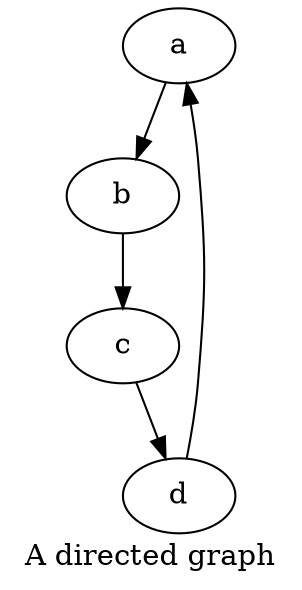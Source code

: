 digraph {
    label = "A directed graph"
    
    a -> b;
    b -> c;
    c -> d;
    d -> a;
}